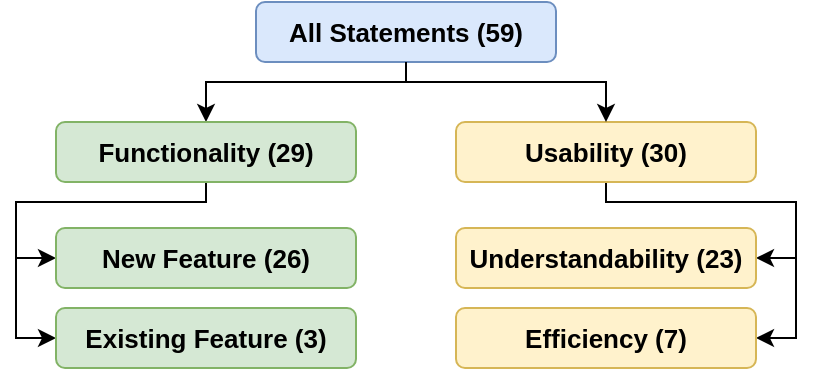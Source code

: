 <mxfile version="14.1.8" type="device"><diagram id="jSdw26atry7v730Jdr4Z" name="Page-1"><mxGraphModel dx="498" dy="383" grid="1" gridSize="10" guides="1" tooltips="1" connect="1" arrows="1" fold="1" page="1" pageScale="1" pageWidth="1169" pageHeight="827" math="0" shadow="0"><root><mxCell id="0"/><mxCell id="1" parent="0"/><mxCell id="RojYgtF3tu_J5bCzv2SG-3" value="" style="edgeStyle=orthogonalEdgeStyle;rounded=0;orthogonalLoop=1;jettySize=auto;html=1;entryX=0.5;entryY=0;entryDx=0;entryDy=0;" edge="1" parent="1" source="RojYgtF3tu_J5bCzv2SG-1" target="RojYgtF3tu_J5bCzv2SG-2"><mxGeometry relative="1" as="geometry"><Array as="points"><mxPoint x="585" y="60"/><mxPoint x="485" y="60"/></Array></mxGeometry></mxCell><mxCell id="RojYgtF3tu_J5bCzv2SG-1" value="All Statements (59)" style="rounded=1;whiteSpace=wrap;html=1;fontStyle=1;fontSize=13;fontFamily=Helvetica;fillColor=#dae8fc;strokeColor=#6c8ebf;" vertex="1" parent="1"><mxGeometry x="510" y="20" width="150" height="30" as="geometry"/></mxCell><mxCell id="RojYgtF3tu_J5bCzv2SG-11" value="" style="edgeStyle=orthogonalEdgeStyle;rounded=0;orthogonalLoop=1;jettySize=auto;html=1;entryX=0;entryY=0.5;entryDx=0;entryDy=0;" edge="1" parent="1" source="RojYgtF3tu_J5bCzv2SG-2" target="RojYgtF3tu_J5bCzv2SG-10"><mxGeometry relative="1" as="geometry"><Array as="points"><mxPoint x="485" y="120"/><mxPoint x="390" y="120"/><mxPoint x="390" y="188"/></Array></mxGeometry></mxCell><mxCell id="RojYgtF3tu_J5bCzv2SG-13" value="" style="edgeStyle=orthogonalEdgeStyle;rounded=0;orthogonalLoop=1;jettySize=auto;html=1;entryX=0;entryY=0.5;entryDx=0;entryDy=0;" edge="1" parent="1" source="RojYgtF3tu_J5bCzv2SG-2" target="RojYgtF3tu_J5bCzv2SG-12"><mxGeometry relative="1" as="geometry"><Array as="points"><mxPoint x="485" y="120"/><mxPoint x="390" y="120"/><mxPoint x="390" y="148"/></Array></mxGeometry></mxCell><mxCell id="RojYgtF3tu_J5bCzv2SG-2" value="Functionality (29)" style="whiteSpace=wrap;html=1;rounded=1;fontStyle=1;fontSize=13;fontFamily=Helvetica;fillColor=#d5e8d4;strokeColor=#82b366;" vertex="1" parent="1"><mxGeometry x="410" y="80" width="150" height="30" as="geometry"/></mxCell><mxCell id="RojYgtF3tu_J5bCzv2SG-7" value="" style="edgeStyle=orthogonalEdgeStyle;rounded=0;orthogonalLoop=1;jettySize=auto;html=1;entryX=1;entryY=0.5;entryDx=0;entryDy=0;" edge="1" parent="1" source="RojYgtF3tu_J5bCzv2SG-4" target="RojYgtF3tu_J5bCzv2SG-6"><mxGeometry relative="1" as="geometry"><Array as="points"><mxPoint x="685" y="120"/><mxPoint x="780" y="120"/><mxPoint x="780" y="188"/></Array></mxGeometry></mxCell><mxCell id="RojYgtF3tu_J5bCzv2SG-9" value="" style="edgeStyle=orthogonalEdgeStyle;rounded=0;orthogonalLoop=1;jettySize=auto;html=1;entryX=1;entryY=0.5;entryDx=0;entryDy=0;" edge="1" parent="1" source="RojYgtF3tu_J5bCzv2SG-4" target="RojYgtF3tu_J5bCzv2SG-8"><mxGeometry relative="1" as="geometry"><Array as="points"><mxPoint x="685" y="120"/><mxPoint x="780" y="120"/><mxPoint x="780" y="148"/></Array></mxGeometry></mxCell><mxCell id="RojYgtF3tu_J5bCzv2SG-4" value="Usability (30)" style="whiteSpace=wrap;html=1;rounded=1;fontStyle=1;fontSize=13;fontFamily=Helvetica;fillColor=#fff2cc;strokeColor=#d6b656;" vertex="1" parent="1"><mxGeometry x="610" y="80" width="150" height="30" as="geometry"/></mxCell><mxCell id="RojYgtF3tu_J5bCzv2SG-5" value="" style="edgeStyle=orthogonalEdgeStyle;rounded=0;orthogonalLoop=1;jettySize=auto;html=1;" edge="1" parent="1" source="RojYgtF3tu_J5bCzv2SG-1" target="RojYgtF3tu_J5bCzv2SG-4"><mxGeometry relative="1" as="geometry"><mxPoint x="600" y="90" as="sourcePoint"/><mxPoint x="490" y="130" as="targetPoint"/><Array as="points"><mxPoint x="585" y="60"/><mxPoint x="685" y="60"/></Array></mxGeometry></mxCell><mxCell id="RojYgtF3tu_J5bCzv2SG-6" value="Efficiency (7)" style="whiteSpace=wrap;html=1;rounded=1;fontStyle=1;fontSize=13;fontFamily=Helvetica;fillColor=#fff2cc;strokeColor=#d6b656;" vertex="1" parent="1"><mxGeometry x="610" y="173" width="150" height="30" as="geometry"/></mxCell><mxCell id="RojYgtF3tu_J5bCzv2SG-8" value="Understandability (23)" style="whiteSpace=wrap;html=1;rounded=1;fontStyle=1;fontSize=13;fontFamily=Helvetica;fillColor=#fff2cc;strokeColor=#d6b656;" vertex="1" parent="1"><mxGeometry x="610" y="133" width="150" height="30" as="geometry"/></mxCell><mxCell id="RojYgtF3tu_J5bCzv2SG-10" value="Existing Feature (3)" style="whiteSpace=wrap;html=1;rounded=1;fontStyle=1;fontSize=13;fontFamily=Helvetica;fillColor=#d5e8d4;strokeColor=#82b366;" vertex="1" parent="1"><mxGeometry x="410" y="173" width="150" height="30" as="geometry"/></mxCell><mxCell id="RojYgtF3tu_J5bCzv2SG-12" value="New Feature (26)" style="whiteSpace=wrap;html=1;rounded=1;fontStyle=1;fontSize=13;fontFamily=Helvetica;fillColor=#d5e8d4;strokeColor=#82b366;" vertex="1" parent="1"><mxGeometry x="410" y="133" width="150" height="30" as="geometry"/></mxCell></root></mxGraphModel></diagram></mxfile>